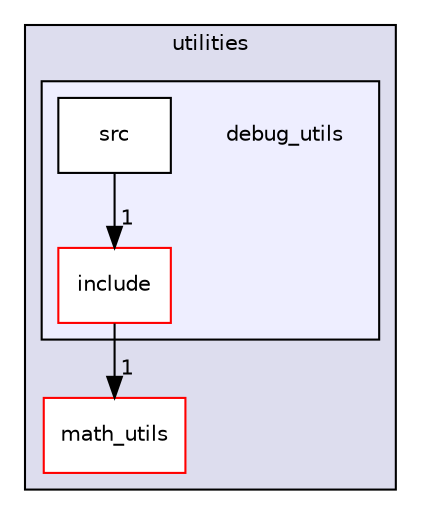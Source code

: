 digraph "catkin_ws/src/utilities/debug_utils" {
  compound=true
  node [ fontsize="10", fontname="Helvetica"];
  edge [ labelfontsize="10", labelfontname="Helvetica"];
  subgraph clusterdir_ccddda87566ee263eec2f42a65371c71 {
    graph [ bgcolor="#ddddee", pencolor="black", label="utilities" fontname="Helvetica", fontsize="10", URL="dir_ccddda87566ee263eec2f42a65371c71.html"]
  dir_94c55b1be412a3aa9823df63b99aaf0f [shape=box label="math_utils" fillcolor="white" style="filled" color="red" URL="dir_94c55b1be412a3aa9823df63b99aaf0f.html"];
  subgraph clusterdir_632a92916452a03142eef615591be8aa {
    graph [ bgcolor="#eeeeff", pencolor="black", label="" URL="dir_632a92916452a03142eef615591be8aa.html"];
    dir_632a92916452a03142eef615591be8aa [shape=plaintext label="debug_utils"];
  dir_0276c8eb9312e55b59e28dd3032f008b [shape=box label="include" fillcolor="white" style="filled" color="red" URL="dir_0276c8eb9312e55b59e28dd3032f008b.html"];
  dir_ca4c4b61ed0fecee0c14c2871984bfd6 [shape=box label="src" fillcolor="white" style="filled" URL="dir_ca4c4b61ed0fecee0c14c2871984bfd6.html"];
  }
  }
  dir_ca4c4b61ed0fecee0c14c2871984bfd6->dir_0276c8eb9312e55b59e28dd3032f008b [headlabel="1", labeldistance=1.5 headhref="dir_000088_000086.html"];
  dir_0276c8eb9312e55b59e28dd3032f008b->dir_94c55b1be412a3aa9823df63b99aaf0f [headlabel="1", labeldistance=1.5 headhref="dir_000086_000036.html"];
}

